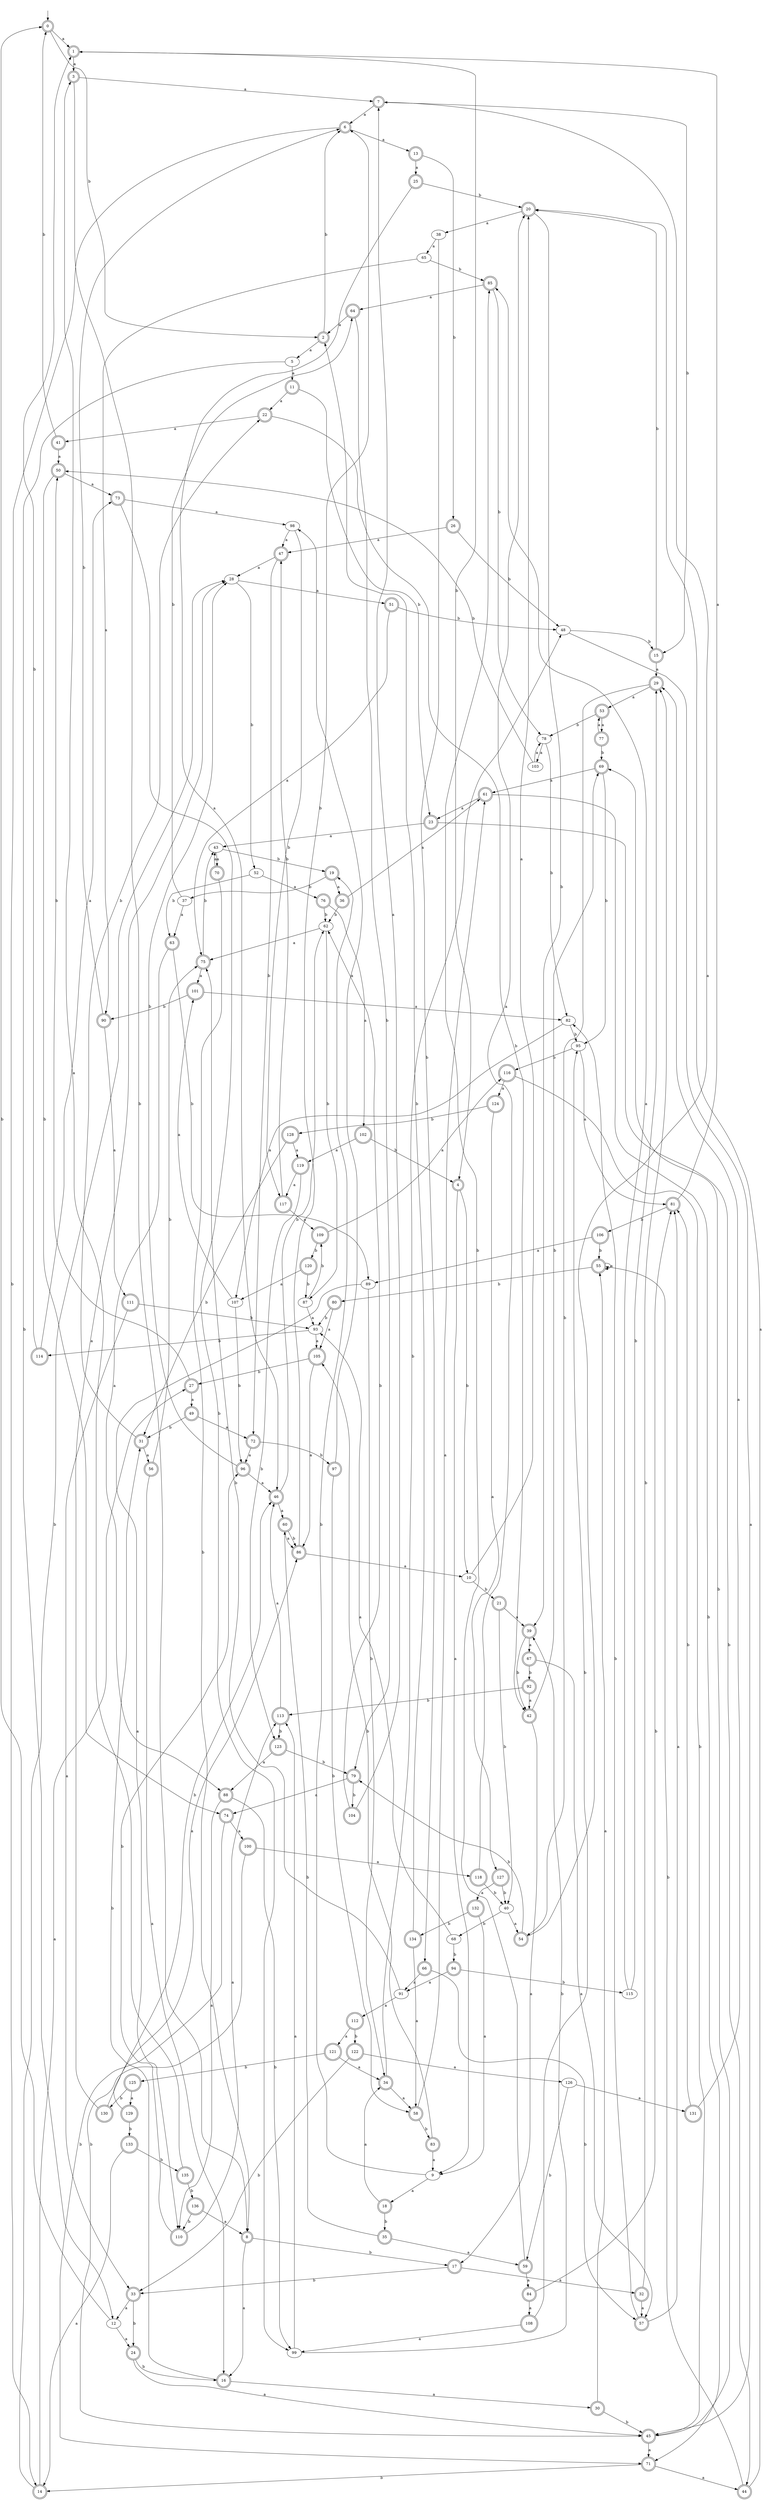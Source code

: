 digraph RandomDFA {
  __start0 [label="", shape=none];
  __start0 -> 0 [label=""];
  0 [shape=circle] [shape=doublecircle]
  0 -> 1 [label="a"]
  0 -> 2 [label="b"]
  1 [shape=doublecircle]
  1 -> 3 [label="a"]
  1 -> 4 [label="b"]
  2 [shape=doublecircle]
  2 -> 5 [label="a"]
  2 -> 6 [label="b"]
  3 [shape=doublecircle]
  3 -> 7 [label="a"]
  3 -> 8 [label="b"]
  4 [shape=doublecircle]
  4 -> 9 [label="a"]
  4 -> 10 [label="b"]
  5
  5 -> 11 [label="a"]
  5 -> 12 [label="b"]
  6 [shape=doublecircle]
  6 -> 13 [label="a"]
  6 -> 14 [label="b"]
  7 [shape=doublecircle]
  7 -> 6 [label="a"]
  7 -> 15 [label="b"]
  8 [shape=doublecircle]
  8 -> 16 [label="a"]
  8 -> 17 [label="b"]
  9
  9 -> 18 [label="a"]
  9 -> 19 [label="b"]
  10
  10 -> 20 [label="a"]
  10 -> 21 [label="b"]
  11 [shape=doublecircle]
  11 -> 22 [label="a"]
  11 -> 23 [label="b"]
  12
  12 -> 24 [label="a"]
  12 -> 0 [label="b"]
  13 [shape=doublecircle]
  13 -> 25 [label="a"]
  13 -> 26 [label="b"]
  14 [shape=doublecircle]
  14 -> 27 [label="a"]
  14 -> 28 [label="b"]
  15 [shape=doublecircle]
  15 -> 29 [label="a"]
  15 -> 20 [label="b"]
  16 [shape=doublecircle]
  16 -> 30 [label="a"]
  16 -> 31 [label="b"]
  17 [shape=doublecircle]
  17 -> 32 [label="a"]
  17 -> 33 [label="b"]
  18 [shape=doublecircle]
  18 -> 34 [label="a"]
  18 -> 35 [label="b"]
  19 [shape=doublecircle]
  19 -> 36 [label="a"]
  19 -> 37 [label="b"]
  20 [shape=doublecircle]
  20 -> 38 [label="a"]
  20 -> 39 [label="b"]
  21 [shape=doublecircle]
  21 -> 39 [label="a"]
  21 -> 40 [label="b"]
  22 [shape=doublecircle]
  22 -> 41 [label="a"]
  22 -> 42 [label="b"]
  23 [shape=doublecircle]
  23 -> 43 [label="a"]
  23 -> 44 [label="b"]
  24 [shape=doublecircle]
  24 -> 45 [label="a"]
  24 -> 16 [label="b"]
  25 [shape=doublecircle]
  25 -> 46 [label="a"]
  25 -> 20 [label="b"]
  26 [shape=doublecircle]
  26 -> 47 [label="a"]
  26 -> 48 [label="b"]
  27 [shape=doublecircle]
  27 -> 49 [label="a"]
  27 -> 50 [label="b"]
  28
  28 -> 51 [label="a"]
  28 -> 52 [label="b"]
  29 [shape=doublecircle]
  29 -> 53 [label="a"]
  29 -> 54 [label="b"]
  30 [shape=doublecircle]
  30 -> 55 [label="a"]
  30 -> 45 [label="b"]
  31 [shape=doublecircle]
  31 -> 56 [label="a"]
  31 -> 22 [label="b"]
  32 [shape=doublecircle]
  32 -> 57 [label="a"]
  32 -> 29 [label="b"]
  33 [shape=doublecircle]
  33 -> 12 [label="a"]
  33 -> 24 [label="b"]
  34 [shape=doublecircle]
  34 -> 58 [label="a"]
  34 -> 48 [label="b"]
  35 [shape=doublecircle]
  35 -> 59 [label="a"]
  35 -> 60 [label="b"]
  36 [shape=doublecircle]
  36 -> 61 [label="a"]
  36 -> 62 [label="b"]
  37
  37 -> 63 [label="a"]
  37 -> 64 [label="b"]
  38
  38 -> 65 [label="a"]
  38 -> 66 [label="b"]
  39 [shape=doublecircle]
  39 -> 67 [label="a"]
  39 -> 42 [label="b"]
  40
  40 -> 54 [label="a"]
  40 -> 68 [label="b"]
  41 [shape=doublecircle]
  41 -> 50 [label="a"]
  41 -> 0 [label="b"]
  42 [shape=doublecircle]
  42 -> 17 [label="a"]
  42 -> 69 [label="b"]
  43
  43 -> 70 [label="a"]
  43 -> 19 [label="b"]
  44 [shape=doublecircle]
  44 -> 20 [label="a"]
  44 -> 55 [label="b"]
  45 [shape=doublecircle]
  45 -> 71 [label="a"]
  45 -> 69 [label="b"]
  46 [shape=doublecircle]
  46 -> 60 [label="a"]
  46 -> 62 [label="b"]
  47 [shape=doublecircle]
  47 -> 28 [label="a"]
  47 -> 72 [label="b"]
  48
  48 -> 45 [label="a"]
  48 -> 15 [label="b"]
  49 [shape=doublecircle]
  49 -> 72 [label="a"]
  49 -> 31 [label="b"]
  50 [shape=doublecircle]
  50 -> 73 [label="a"]
  50 -> 74 [label="b"]
  51 [shape=doublecircle]
  51 -> 75 [label="a"]
  51 -> 48 [label="b"]
  52
  52 -> 76 [label="a"]
  52 -> 63 [label="b"]
  53 [shape=doublecircle]
  53 -> 77 [label="a"]
  53 -> 78 [label="b"]
  54 [shape=doublecircle]
  54 -> 7 [label="a"]
  54 -> 79 [label="b"]
  55 [shape=doublecircle]
  55 -> 55 [label="a"]
  55 -> 80 [label="b"]
  56 [shape=doublecircle]
  56 -> 16 [label="a"]
  56 -> 75 [label="b"]
  57 [shape=doublecircle]
  57 -> 81 [label="a"]
  57 -> 82 [label="b"]
  58 [shape=doublecircle]
  58 -> 61 [label="a"]
  58 -> 83 [label="b"]
  59 [shape=doublecircle]
  59 -> 84 [label="a"]
  59 -> 85 [label="b"]
  60 [shape=doublecircle]
  60 -> 86 [label="a"]
  60 -> 86 [label="b"]
  61 [shape=doublecircle]
  61 -> 23 [label="a"]
  61 -> 71 [label="b"]
  62
  62 -> 75 [label="a"]
  62 -> 87 [label="b"]
  63 [shape=doublecircle]
  63 -> 88 [label="a"]
  63 -> 89 [label="b"]
  64 [shape=doublecircle]
  64 -> 2 [label="a"]
  64 -> 79 [label="b"]
  65
  65 -> 90 [label="a"]
  65 -> 85 [label="b"]
  66 [shape=doublecircle]
  66 -> 91 [label="a"]
  66 -> 57 [label="b"]
  67 [shape=doublecircle]
  67 -> 57 [label="a"]
  67 -> 92 [label="b"]
  68
  68 -> 93 [label="a"]
  68 -> 94 [label="b"]
  69 [shape=doublecircle]
  69 -> 61 [label="a"]
  69 -> 95 [label="b"]
  70 [shape=doublecircle]
  70 -> 43 [label="a"]
  70 -> 8 [label="b"]
  71 [shape=doublecircle]
  71 -> 44 [label="a"]
  71 -> 14 [label="b"]
  72 [shape=doublecircle]
  72 -> 96 [label="a"]
  72 -> 97 [label="b"]
  73 [shape=doublecircle]
  73 -> 98 [label="a"]
  73 -> 99 [label="b"]
  74 [shape=doublecircle]
  74 -> 100 [label="a"]
  74 -> 71 [label="b"]
  75 [shape=doublecircle]
  75 -> 101 [label="a"]
  75 -> 43 [label="b"]
  76 [shape=doublecircle]
  76 -> 102 [label="a"]
  76 -> 62 [label="b"]
  77 [shape=doublecircle]
  77 -> 53 [label="a"]
  77 -> 69 [label="b"]
  78
  78 -> 103 [label="a"]
  78 -> 82 [label="b"]
  79 [shape=doublecircle]
  79 -> 74 [label="a"]
  79 -> 104 [label="b"]
  80 [shape=doublecircle]
  80 -> 105 [label="a"]
  80 -> 93 [label="b"]
  81 [shape=doublecircle]
  81 -> 1 [label="a"]
  81 -> 106 [label="b"]
  82
  82 -> 107 [label="a"]
  82 -> 95 [label="b"]
  83 [shape=doublecircle]
  83 -> 9 [label="a"]
  83 -> 105 [label="b"]
  84 [shape=doublecircle]
  84 -> 108 [label="a"]
  84 -> 81 [label="b"]
  85 [shape=doublecircle]
  85 -> 64 [label="a"]
  85 -> 78 [label="b"]
  86 [shape=doublecircle]
  86 -> 10 [label="a"]
  86 -> 6 [label="b"]
  87
  87 -> 93 [label="a"]
  87 -> 109 [label="b"]
  88 [shape=doublecircle]
  88 -> 110 [label="a"]
  88 -> 99 [label="b"]
  89
  89 -> 110 [label="a"]
  89 -> 34 [label="b"]
  90 [shape=doublecircle]
  90 -> 111 [label="a"]
  90 -> 6 [label="b"]
  91
  91 -> 112 [label="a"]
  91 -> 75 [label="b"]
  92 [shape=doublecircle]
  92 -> 42 [label="a"]
  92 -> 113 [label="b"]
  93
  93 -> 105 [label="a"]
  93 -> 114 [label="b"]
  94 [shape=doublecircle]
  94 -> 91 [label="a"]
  94 -> 115 [label="b"]
  95
  95 -> 81 [label="a"]
  95 -> 116 [label="b"]
  96 [shape=doublecircle]
  96 -> 46 [label="a"]
  96 -> 28 [label="b"]
  97 [shape=doublecircle]
  97 -> 98 [label="a"]
  97 -> 58 [label="b"]
  98
  98 -> 47 [label="a"]
  98 -> 117 [label="b"]
  99
  99 -> 113 [label="a"]
  99 -> 39 [label="b"]
  100 [shape=doublecircle]
  100 -> 118 [label="a"]
  100 -> 45 [label="b"]
  101 [shape=doublecircle]
  101 -> 82 [label="a"]
  101 -> 90 [label="b"]
  102 [shape=doublecircle]
  102 -> 119 [label="a"]
  102 -> 4 [label="b"]
  103
  103 -> 78 [label="a"]
  103 -> 50 [label="b"]
  104 [shape=doublecircle]
  104 -> 7 [label="a"]
  104 -> 62 [label="b"]
  105 [shape=doublecircle]
  105 -> 86 [label="a"]
  105 -> 27 [label="b"]
  106 [shape=doublecircle]
  106 -> 89 [label="a"]
  106 -> 55 [label="b"]
  107
  107 -> 101 [label="a"]
  107 -> 96 [label="b"]
  108 [shape=doublecircle]
  108 -> 99 [label="a"]
  108 -> 95 [label="b"]
  109 [shape=doublecircle]
  109 -> 116 [label="a"]
  109 -> 120 [label="b"]
  110 [shape=doublecircle]
  110 -> 113 [label="a"]
  110 -> 96 [label="b"]
  111 [shape=doublecircle]
  111 -> 33 [label="a"]
  111 -> 93 [label="b"]
  112 [shape=doublecircle]
  112 -> 121 [label="a"]
  112 -> 122 [label="b"]
  113 [shape=doublecircle]
  113 -> 46 [label="a"]
  113 -> 123 [label="b"]
  114 [shape=doublecircle]
  114 -> 73 [label="a"]
  114 -> 1 [label="b"]
  115
  115 -> 85 [label="a"]
  115 -> 29 [label="b"]
  116 [shape=doublecircle]
  116 -> 124 [label="a"]
  116 -> 45 [label="b"]
  117 [shape=doublecircle]
  117 -> 109 [label="a"]
  117 -> 47 [label="b"]
  118 [shape=doublecircle]
  118 -> 20 [label="a"]
  118 -> 40 [label="b"]
  119 [shape=doublecircle]
  119 -> 117 [label="a"]
  119 -> 123 [label="b"]
  120 [shape=doublecircle]
  120 -> 107 [label="a"]
  120 -> 87 [label="b"]
  121 [shape=doublecircle]
  121 -> 34 [label="a"]
  121 -> 125 [label="b"]
  122 [shape=doublecircle]
  122 -> 126 [label="a"]
  122 -> 33 [label="b"]
  123 [shape=doublecircle]
  123 -> 88 [label="a"]
  123 -> 79 [label="b"]
  124 [shape=doublecircle]
  124 -> 127 [label="a"]
  124 -> 128 [label="b"]
  125 [shape=doublecircle]
  125 -> 129 [label="a"]
  125 -> 130 [label="b"]
  126
  126 -> 131 [label="a"]
  126 -> 59 [label="b"]
  127 [shape=doublecircle]
  127 -> 132 [label="a"]
  127 -> 40 [label="b"]
  128 [shape=doublecircle]
  128 -> 119 [label="a"]
  128 -> 31 [label="b"]
  129 [shape=doublecircle]
  129 -> 86 [label="a"]
  129 -> 133 [label="b"]
  130 [shape=doublecircle]
  130 -> 28 [label="a"]
  130 -> 46 [label="b"]
  131 [shape=doublecircle]
  131 -> 29 [label="a"]
  131 -> 81 [label="b"]
  132 [shape=doublecircle]
  132 -> 9 [label="a"]
  132 -> 134 [label="b"]
  133 [shape=doublecircle]
  133 -> 14 [label="a"]
  133 -> 135 [label="b"]
  134 [shape=doublecircle]
  134 -> 58 [label="a"]
  134 -> 2 [label="b"]
  135 [shape=doublecircle]
  135 -> 3 [label="a"]
  135 -> 136 [label="b"]
  136 [shape=doublecircle]
  136 -> 8 [label="a"]
  136 -> 110 [label="b"]
}
